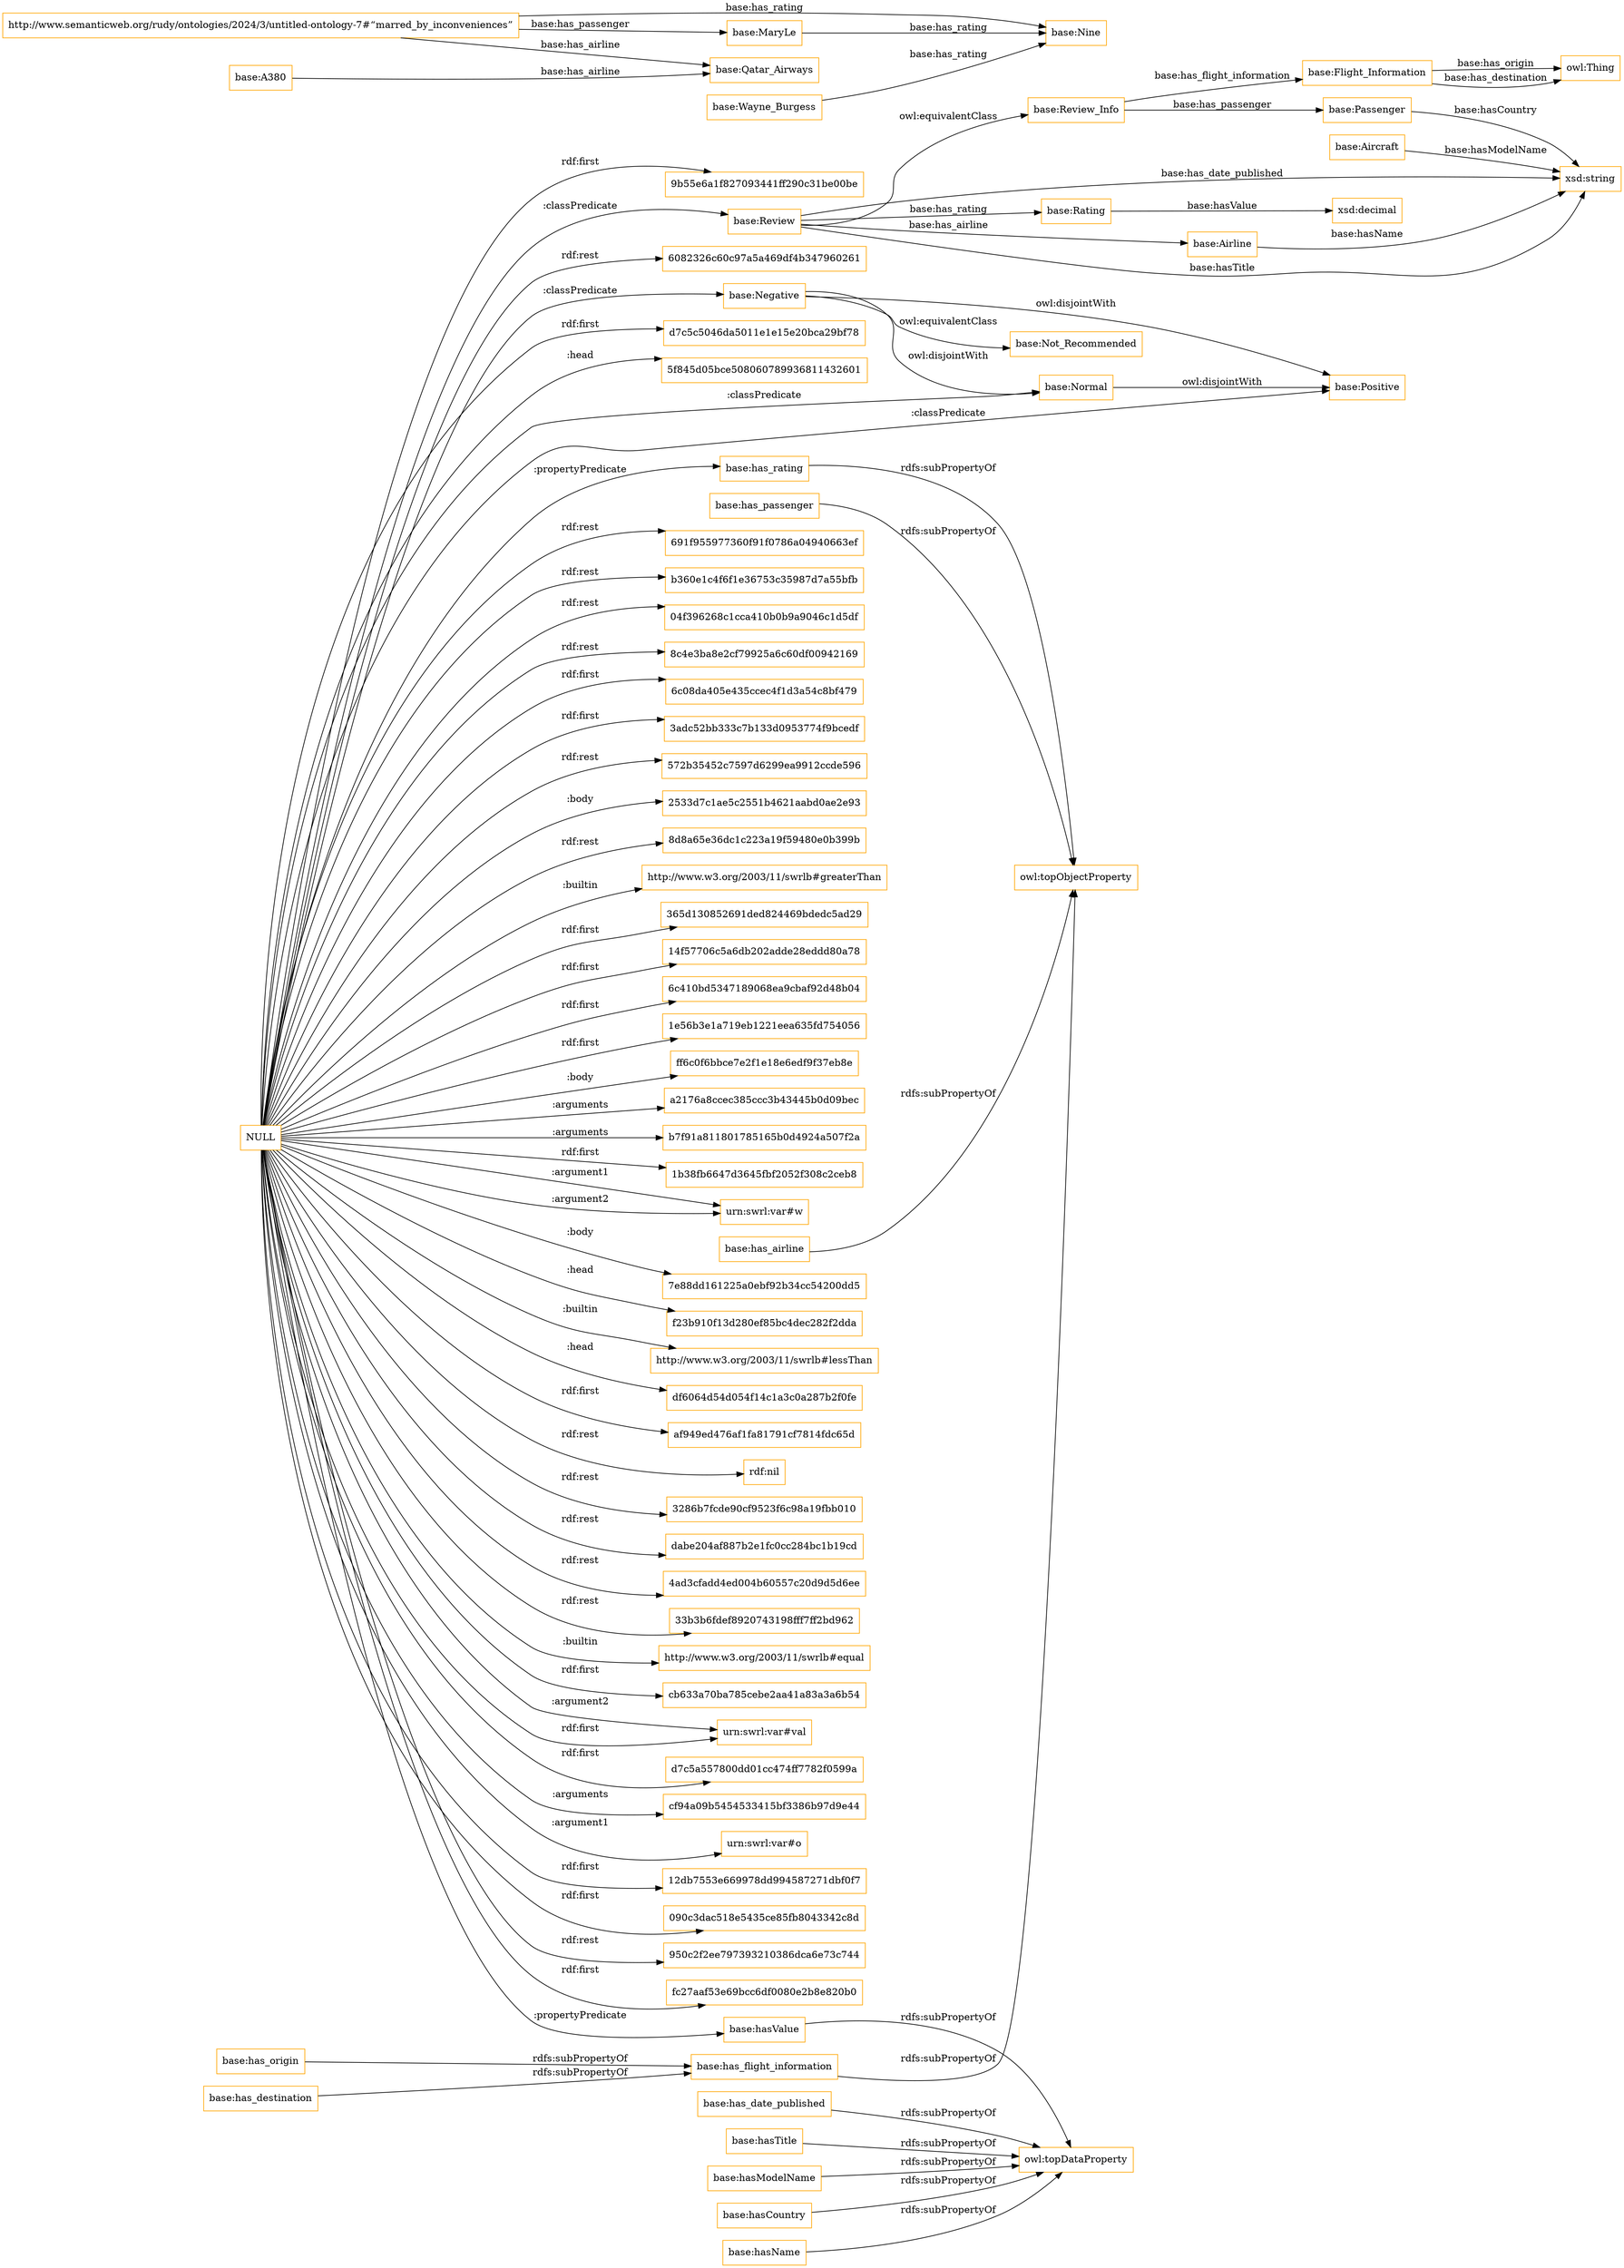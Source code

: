 digraph ar2dtool_diagram { 
rankdir=LR;
size="1501"
node [shape = rectangle, color="orange"]; "base:Passenger" "base:Rating" "base:Review_Info" "base:Review" "base:Aircraft" "base:Flight_Information" "base:Normal" "base:Not_Recommended" "base:Airline" "base:Negative" "base:Positive" ; /*classes style*/
	"http://www.semanticweb.org/rudy/ontologies/2024/3/untitled-ontology-7#“marred_by_inconveniences”" -> "base:Nine" [ label = "base:has_rating" ];
	"http://www.semanticweb.org/rudy/ontologies/2024/3/untitled-ontology-7#“marred_by_inconveniences”" -> "base:MaryLe" [ label = "base:has_passenger" ];
	"http://www.semanticweb.org/rudy/ontologies/2024/3/untitled-ontology-7#“marred_by_inconveniences”" -> "base:Qatar_Airways" [ label = "base:has_airline" ];
	"NULL" -> "691f955977360f91f0786a04940663ef" [ label = "rdf:rest" ];
	"NULL" -> "b360e1c4f6f1e36753c35987d7a55bfb" [ label = "rdf:rest" ];
	"NULL" -> "04f396268c1cca410b0b9a9046c1d5df" [ label = "rdf:rest" ];
	"NULL" -> "8c4e3ba8e2cf79925a6c60df00942169" [ label = "rdf:rest" ];
	"NULL" -> "6c08da405e435ccec4f1d3a54c8bf479" [ label = "rdf:first" ];
	"NULL" -> "3adc52bb333c7b133d0953774f9bcedf" [ label = "rdf:first" ];
	"NULL" -> "572b35452c7597d6299ea9912ccde596" [ label = "rdf:rest" ];
	"NULL" -> "2533d7c1ae5c2551b4621aabd0ae2e93" [ label = ":body" ];
	"NULL" -> "8d8a65e36dc1c223a19f59480e0b399b" [ label = "rdf:rest" ];
	"NULL" -> "http://www.w3.org/2003/11/swrlb#greaterThan" [ label = ":builtin" ];
	"NULL" -> "base:Positive" [ label = ":classPredicate" ];
	"NULL" -> "365d130852691ded824469bdedc5ad29" [ label = "rdf:first" ];
	"NULL" -> "14f57706c5a6db202adde28eddd80a78" [ label = "rdf:first" ];
	"NULL" -> "6c410bd5347189068ea9cbaf92d48b04" [ label = "rdf:first" ];
	"NULL" -> "1e56b3e1a719eb1221eea635fd754056" [ label = "rdf:first" ];
	"NULL" -> "ff6c0f6bbce7e2f1e18e6edf9f37eb8e" [ label = ":body" ];
	"NULL" -> "a2176a8ccec385ccc3b43445b0d09bec" [ label = ":arguments" ];
	"NULL" -> "b7f91a811801785165b0d4924a507f2a" [ label = ":arguments" ];
	"NULL" -> "1b38fb6647d3645fbf2052f308c2ceb8" [ label = "rdf:first" ];
	"NULL" -> "urn:swrl:var#w" [ label = ":argument1" ];
	"NULL" -> "7e88dd161225a0ebf92b34cc54200dd5" [ label = ":body" ];
	"NULL" -> "f23b910f13d280ef85bc4dec282f2dda" [ label = ":head" ];
	"NULL" -> "base:Review" [ label = ":classPredicate" ];
	"NULL" -> "base:has_rating" [ label = ":propertyPredicate" ];
	"NULL" -> "http://www.w3.org/2003/11/swrlb#lessThan" [ label = ":builtin" ];
	"NULL" -> "df6064d54d054f14c1a3c0a287b2f0fe" [ label = ":head" ];
	"NULL" -> "af949ed476af1fa81791cf7814fdc65d" [ label = "rdf:first" ];
	"NULL" -> "urn:swrl:var#w" [ label = ":argument2" ];
	"NULL" -> "rdf:nil" [ label = "rdf:rest" ];
	"NULL" -> "3286b7fcde90cf9523f6c98a19fbb010" [ label = "rdf:rest" ];
	"NULL" -> "base:Negative" [ label = ":classPredicate" ];
	"NULL" -> "dabe204af887b2e1fc0cc284bc1b19cd" [ label = "rdf:rest" ];
	"NULL" -> "4ad3cfadd4ed004b60557c20d9d5d6ee" [ label = "rdf:rest" ];
	"NULL" -> "33b3b6fdef8920743198fff7ff2bd962" [ label = "rdf:rest" ];
	"NULL" -> "http://www.w3.org/2003/11/swrlb#equal" [ label = ":builtin" ];
	"NULL" -> "cb633a70ba785cebe2aa41a83a3a6b54" [ label = "rdf:first" ];
	"NULL" -> "urn:swrl:var#val" [ label = "rdf:first" ];
	"NULL" -> "base:Normal" [ label = ":classPredicate" ];
	"NULL" -> "d7c5a557800dd01cc474ff7782f0599a" [ label = "rdf:first" ];
	"NULL" -> "cf94a09b5454533415bf3386b97d9e44" [ label = ":arguments" ];
	"NULL" -> "base:hasValue" [ label = ":propertyPredicate" ];
	"NULL" -> "urn:swrl:var#o" [ label = ":argument1" ];
	"NULL" -> "12db7553e669978dd994587271dbf0f7" [ label = "rdf:first" ];
	"NULL" -> "090c3dac518e5435ce85fb8043342c8d" [ label = "rdf:first" ];
	"NULL" -> "950c2f2ee797393210386dca6e73c744" [ label = "rdf:rest" ];
	"NULL" -> "fc27aaf53e69bcc6df0080e2b8e820b0" [ label = "rdf:first" ];
	"NULL" -> "9b55e6a1f827093441ff290c31be00be" [ label = "rdf:first" ];
	"NULL" -> "6082326c60c97a5a469df4b347960261" [ label = "rdf:rest" ];
	"NULL" -> "urn:swrl:var#val" [ label = ":argument2" ];
	"NULL" -> "d7c5c5046da5011e1e15e20bca29bf78" [ label = "rdf:first" ];
	"NULL" -> "5f845d05bce508060789936811432601" [ label = ":head" ];
	"base:hasTitle" -> "owl:topDataProperty" [ label = "rdfs:subPropertyOf" ];
	"base:A380" -> "base:Qatar_Airways" [ label = "base:has_airline" ];
	"base:hasValue" -> "owl:topDataProperty" [ label = "rdfs:subPropertyOf" ];
	"base:Negative" -> "base:Positive" [ label = "owl:disjointWith" ];
	"base:Negative" -> "base:Normal" [ label = "owl:disjointWith" ];
	"base:Negative" -> "base:Not_Recommended" [ label = "owl:equivalentClass" ];
	"base:hasModelName" -> "owl:topDataProperty" [ label = "rdfs:subPropertyOf" ];
	"base:has_flight_information" -> "owl:topObjectProperty" [ label = "rdfs:subPropertyOf" ];
	"base:Review" -> "base:Review_Info" [ label = "owl:equivalentClass" ];
	"base:has_rating" -> "owl:topObjectProperty" [ label = "rdfs:subPropertyOf" ];
	"base:hasCountry" -> "owl:topDataProperty" [ label = "rdfs:subPropertyOf" ];
	"base:has_passenger" -> "owl:topObjectProperty" [ label = "rdfs:subPropertyOf" ];
	"base:hasName" -> "owl:topDataProperty" [ label = "rdfs:subPropertyOf" ];
	"base:has_date_published" -> "owl:topDataProperty" [ label = "rdfs:subPropertyOf" ];
	"base:Normal" -> "base:Positive" [ label = "owl:disjointWith" ];
	"base:Wayne_Burgess" -> "base:Nine" [ label = "base:has_rating" ];
	"base:has_destination" -> "base:has_flight_information" [ label = "rdfs:subPropertyOf" ];
	"base:MaryLe" -> "base:Nine" [ label = "base:has_rating" ];
	"base:has_airline" -> "owl:topObjectProperty" [ label = "rdfs:subPropertyOf" ];
	"base:has_origin" -> "base:has_flight_information" [ label = "rdfs:subPropertyOf" ];
	"base:Airline" -> "xsd:string" [ label = "base:hasName" ];
	"base:Aircraft" -> "xsd:string" [ label = "base:hasModelName" ];
	"base:Review" -> "base:Airline" [ label = "base:has_airline" ];
	"base:Review" -> "xsd:string" [ label = "base:hasTitle" ];
	"base:Review_Info" -> "base:Passenger" [ label = "base:has_passenger" ];
	"base:Passenger" -> "xsd:string" [ label = "base:hasCountry" ];
	"base:Rating" -> "xsd:decimal" [ label = "base:hasValue" ];
	"base:Review" -> "xsd:string" [ label = "base:has_date_published" ];
	"base:Flight_Information" -> "owl:Thing" [ label = "base:has_origin" ];
	"base:Review_Info" -> "base:Flight_Information" [ label = "base:has_flight_information" ];
	"base:Flight_Information" -> "owl:Thing" [ label = "base:has_destination" ];
	"base:Review" -> "base:Rating" [ label = "base:has_rating" ];

}
